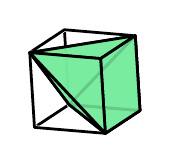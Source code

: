 % polymake for julian
% Sun Jul  8 17:40:35 2018
% unnamed

\begin{tikzpicture}[x  = {(0.9cm,-0.076cm)},
                    y  = {(-0.06cm,0.95cm)},
                    z  = {(-0.44cm,-0.29cm)},
                    scale = 0.5,
                    color = {lightgray}]


  % DEF POINTS
  \coordinate (v0_unnamed__1) at (1, 1, 1);
  \coordinate (v1_unnamed__1) at (1, 1, -1);
  \coordinate (v2_unnamed__1) at (1, -1, 1);
  \coordinate (v3_unnamed__1) at (-1, 1, 1);
  \coordinate (v4_unnamed__1) at (1, -1, -1);
  \coordinate (v5_unnamed__1) at (-1, 1, -1);
  \coordinate (v6_unnamed__1) at (-1, -1, 1);
  \coordinate (v7_unnamed__1) at (-1, -1, -1);


  % EDGES STYLE
  \definecolor{edgecolor_unnamed__1}{rgb}{ 0,0,0 }
  \tikzstyle{facestyle_unnamed__1} = [fill=none, fill opacity=0.85, preaction={draw=white, line cap=round, line width=1.5 pt}, draw=edgecolor_unnamed__1, line width=1 pt, line cap=round, line join=round]


  % FACES and EDGES and POINTS in the right order
  \draw[facestyle_unnamed__1] (v2_unnamed__1) -- (v6_unnamed__1) -- (v7_unnamed__1) -- (v4_unnamed__1) -- (v2_unnamed__1) -- cycle;
  \draw[facestyle_unnamed__1] (v7_unnamed__1) -- (v6_unnamed__1) -- (v3_unnamed__1) -- (v5_unnamed__1) -- (v7_unnamed__1) -- cycle;
  \draw[facestyle_unnamed__1] (v7_unnamed__1) -- (v5_unnamed__1) -- (v1_unnamed__1) -- (v4_unnamed__1) -- (v7_unnamed__1) -- cycle;


  %POINTS


  %FACETS
  \draw[facestyle_unnamed__1] (v5_unnamed__1) -- (v3_unnamed__1) -- (v0_unnamed__1) -- (v1_unnamed__1) -- (v5_unnamed__1) -- cycle;


  %POINTS


  %FACETS
  \draw[facestyle_unnamed__1] (v0_unnamed__1) -- (v2_unnamed__1) -- (v4_unnamed__1) -- (v1_unnamed__1) -- (v0_unnamed__1) -- cycle;


  %POINTS


  %FACETS
  \draw[facestyle_unnamed__1] (v3_unnamed__1) -- (v6_unnamed__1) -- (v2_unnamed__1) -- (v0_unnamed__1) -- (v3_unnamed__1) -- cycle;


  %POINTS


  %FACETS

  % DEF POINTS
  \coordinate (v0_unnamed__2) at (1, 1, 1);
  \coordinate (v1_unnamed__2) at (1, 1, -1);
  \coordinate (v2_unnamed__2) at (1, -1, 1);
  \coordinate (v3_unnamed__2) at (-1, 1, 1);
  \coordinate (v4_unnamed__2) at (1, -1, -1);
  \coordinate (v5_unnamed__2) at (-1, -1, -1);


  % EDGES STYLE
  \definecolor{edgecolor_unnamed__2}{rgb}{ 0,0,0 }

  % FACES STYLE
  \definecolor{facetcolor_unnamed__2}{rgb}{ 0.467,0.925,0.62 }

  \tikzstyle{facestyle_unnamed__2} = [fill=facetcolor_unnamed__2, fill opacity=0.85, draw=edgecolor_unnamed__2, line width=1 pt, line cap=round, line join=round]


  % FACES and EDGES and POINTS in the right order
  \draw[facestyle_unnamed__2] (v4_unnamed__2) -- (v2_unnamed__2) -- (v5_unnamed__2) -- (v4_unnamed__2) -- cycle;
  \draw[facestyle_unnamed__2] (v5_unnamed__2) -- (v1_unnamed__2) -- (v4_unnamed__2) -- (v5_unnamed__2) -- cycle;
  \draw[facestyle_unnamed__2] (v5_unnamed__2) -- (v3_unnamed__2) -- (v1_unnamed__2) -- (v5_unnamed__2) -- cycle;
  \draw[facestyle_unnamed__2] (v5_unnamed__2) -- (v2_unnamed__2) -- (v3_unnamed__2) -- (v5_unnamed__2) -- cycle;


  %POINTS


  %FACETS
  \draw[facestyle_unnamed__2] (v3_unnamed__2) -- (v0_unnamed__2) -- (v1_unnamed__2) -- (v3_unnamed__2) -- cycle;
  \draw[facestyle_unnamed__2] (v0_unnamed__2) -- (v2_unnamed__2) -- (v4_unnamed__2) -- (v1_unnamed__2) -- (v0_unnamed__2) -- cycle;


  %POINTS


  %FACETS
  \draw[facestyle_unnamed__2] (v3_unnamed__2) -- (v2_unnamed__2) -- (v0_unnamed__2) -- (v3_unnamed__2) -- cycle;


  %POINTS


  %FACETS

\end{tikzpicture}
